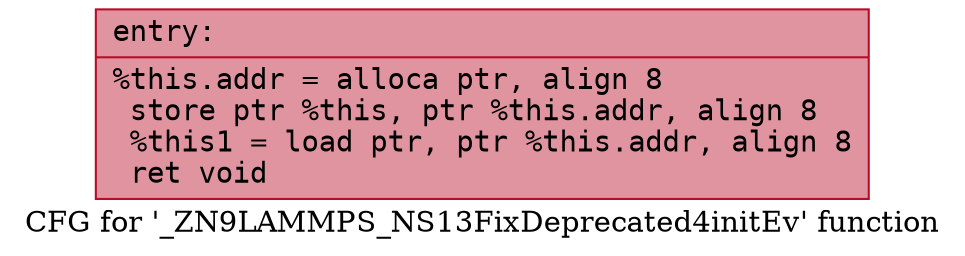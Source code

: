 digraph "CFG for '_ZN9LAMMPS_NS13FixDeprecated4initEv' function" {
	label="CFG for '_ZN9LAMMPS_NS13FixDeprecated4initEv' function";

	Node0x560d35acf610 [shape=record,color="#b70d28ff", style=filled, fillcolor="#b70d2870" fontname="Courier",label="{entry:\l|  %this.addr = alloca ptr, align 8\l  store ptr %this, ptr %this.addr, align 8\l  %this1 = load ptr, ptr %this.addr, align 8\l  ret void\l}"];
}

